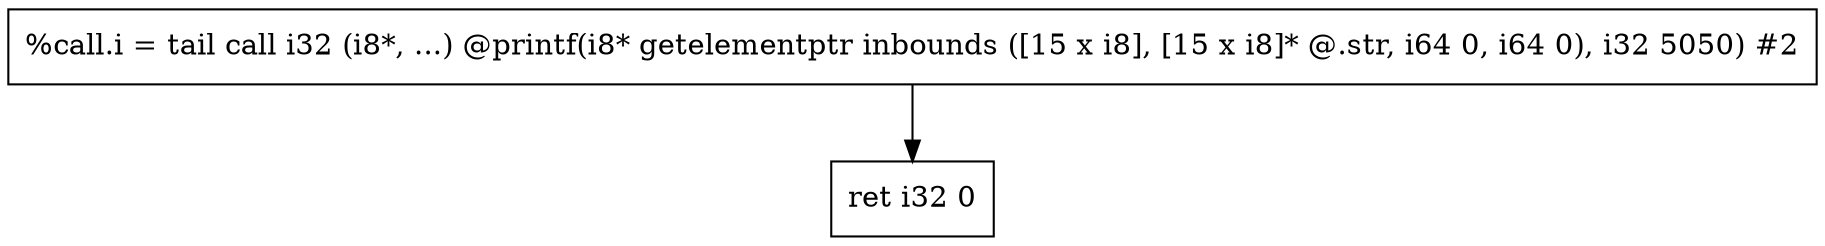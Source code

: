 digraph "CDFG for'main' function" {
	Node0x56540d0dfe58[shape=record, label="  %call.i = tail call i32 (i8*, ...) @printf(i8* getelementptr inbounds ([15 x i8], [15 x i8]* @.str, i64 0, i64 0), i32 5050) #2"]
	Node0x56540d0dfdc8[shape=record, label="  ret i32 0"]
	Node0x56540d0dfe58 -> Node0x56540d0dfdc8
edge [color=red]
}
